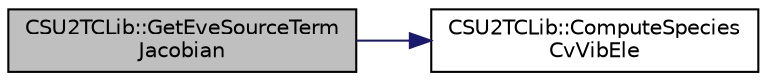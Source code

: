 digraph "CSU2TCLib::GetEveSourceTermJacobian"
{
 // LATEX_PDF_SIZE
  edge [fontname="Helvetica",fontsize="10",labelfontname="Helvetica",labelfontsize="10"];
  node [fontname="Helvetica",fontsize="10",shape=record];
  rankdir="LR";
  Node1 [label="CSU2TCLib::GetEveSourceTerm\lJacobian",height=0.2,width=0.4,color="black", fillcolor="grey75", style="filled", fontcolor="black",tooltip="Compute relaxation source term jacobian."];
  Node1 -> Node2 [color="midnightblue",fontsize="10",style="solid",fontname="Helvetica"];
  Node2 [label="CSU2TCLib::ComputeSpecies\lCvVibEle",height=0.2,width=0.4,color="black", fillcolor="white", style="filled",URL="$classCSU2TCLib.html#ab018d3b9d3292027891e34d740ef7bff",tooltip="Compute species V-E specific heats at constant volume."];
}
